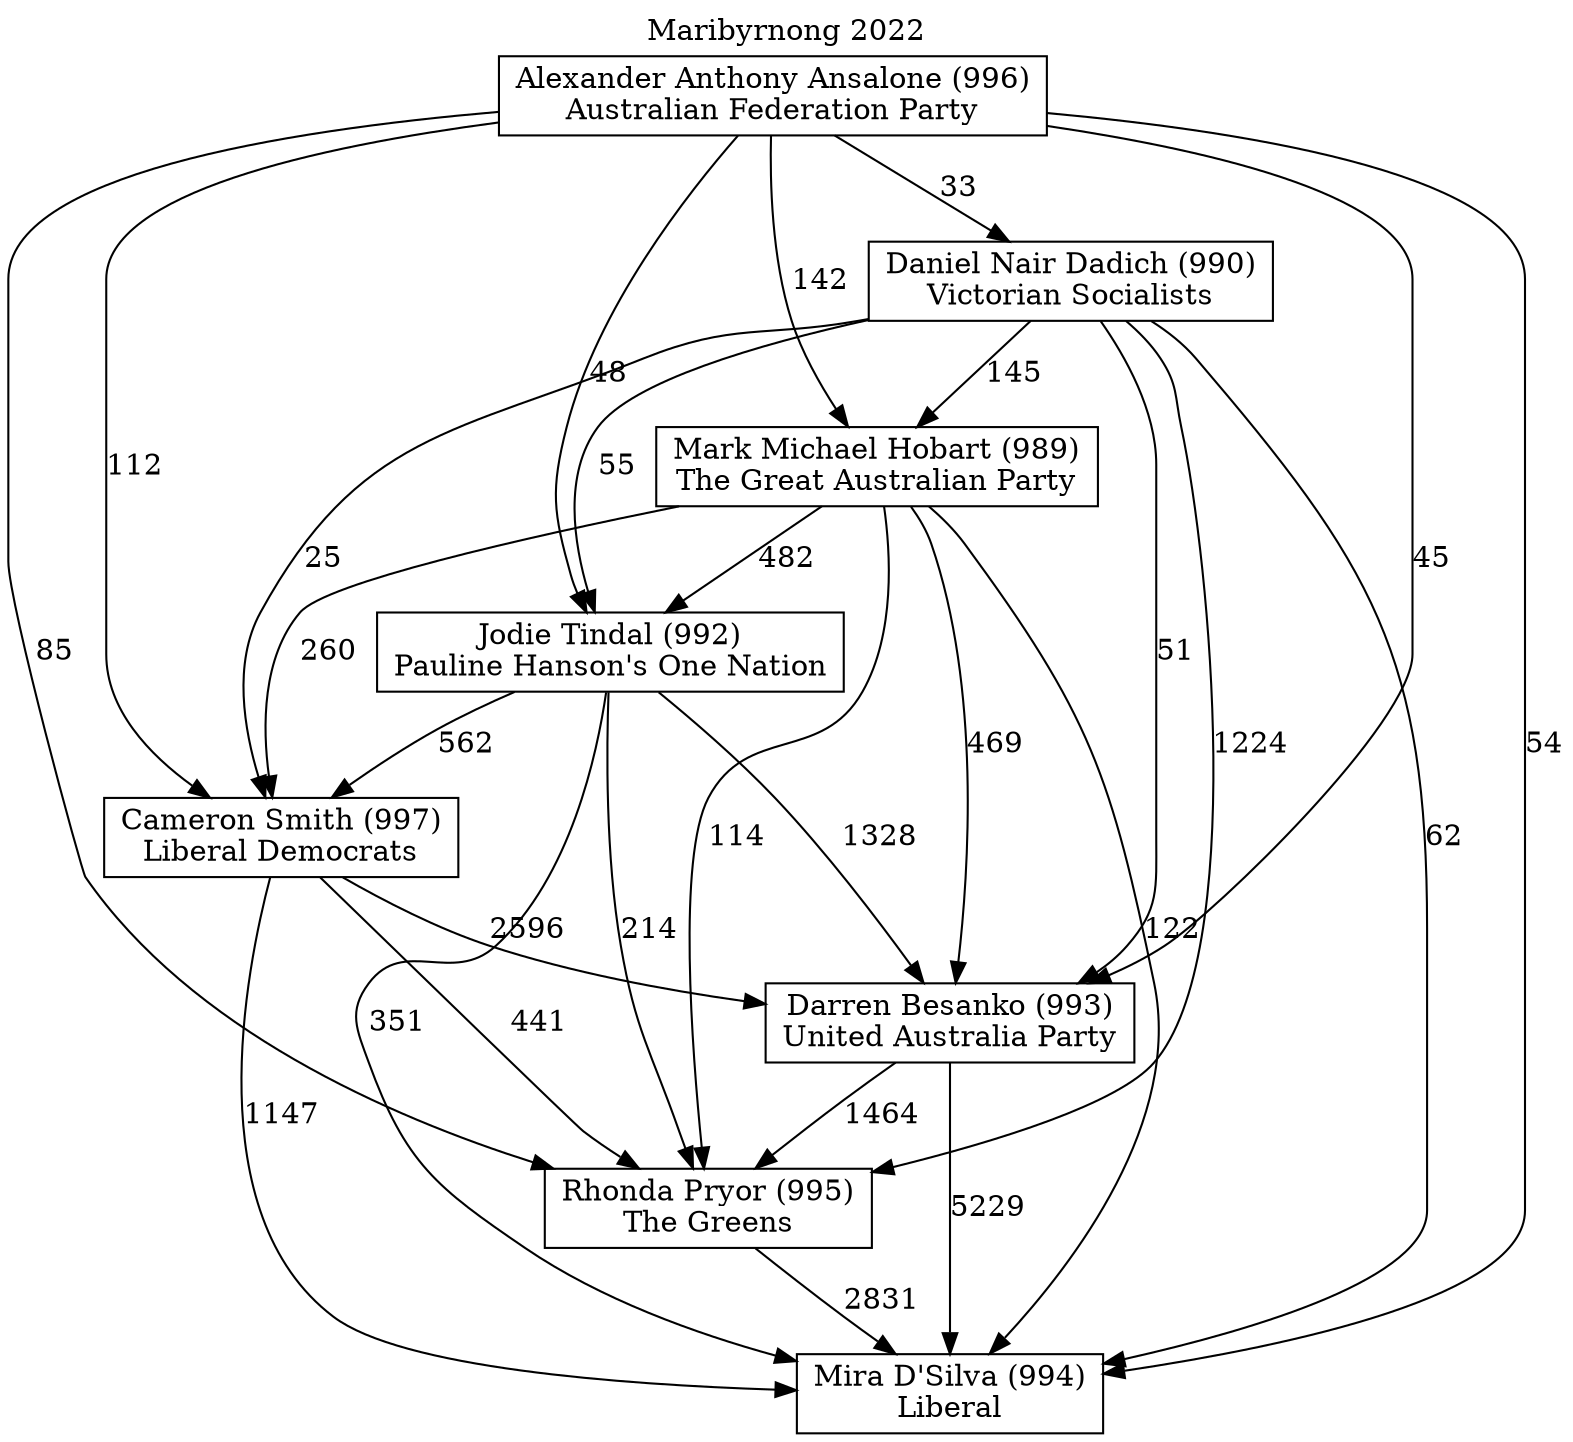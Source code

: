 // House preference flow
digraph "Mira D'Silva (994)_Maribyrnong_2022" {
	graph [label="Maribyrnong 2022" labelloc=t mclimit=10]
	node [shape=box]
	"Mira D'Silva (994)" [label="Mira D'Silva (994)
Liberal"]
	"Rhonda Pryor (995)" [label="Rhonda Pryor (995)
The Greens"]
	"Darren Besanko (993)" [label="Darren Besanko (993)
United Australia Party"]
	"Cameron Smith (997)" [label="Cameron Smith (997)
Liberal Democrats"]
	"Jodie Tindal (992)" [label="Jodie Tindal (992)
Pauline Hanson's One Nation"]
	"Mark Michael Hobart (989)" [label="Mark Michael Hobart (989)
The Great Australian Party"]
	"Daniel Nair Dadich (990)" [label="Daniel Nair Dadich (990)
Victorian Socialists"]
	"Alexander Anthony Ansalone (996)" [label="Alexander Anthony Ansalone (996)
Australian Federation Party"]
	"Rhonda Pryor (995)" -> "Mira D'Silva (994)" [label=2831]
	"Darren Besanko (993)" -> "Rhonda Pryor (995)" [label=1464]
	"Cameron Smith (997)" -> "Darren Besanko (993)" [label=2596]
	"Jodie Tindal (992)" -> "Cameron Smith (997)" [label=562]
	"Mark Michael Hobart (989)" -> "Jodie Tindal (992)" [label=482]
	"Daniel Nair Dadich (990)" -> "Mark Michael Hobart (989)" [label=145]
	"Alexander Anthony Ansalone (996)" -> "Daniel Nair Dadich (990)" [label=33]
	"Darren Besanko (993)" -> "Mira D'Silva (994)" [label=5229]
	"Cameron Smith (997)" -> "Mira D'Silva (994)" [label=1147]
	"Jodie Tindal (992)" -> "Mira D'Silva (994)" [label=351]
	"Mark Michael Hobart (989)" -> "Mira D'Silva (994)" [label=122]
	"Daniel Nair Dadich (990)" -> "Mira D'Silva (994)" [label=62]
	"Alexander Anthony Ansalone (996)" -> "Mira D'Silva (994)" [label=54]
	"Alexander Anthony Ansalone (996)" -> "Mark Michael Hobart (989)" [label=142]
	"Daniel Nair Dadich (990)" -> "Jodie Tindal (992)" [label=55]
	"Alexander Anthony Ansalone (996)" -> "Jodie Tindal (992)" [label=48]
	"Mark Michael Hobart (989)" -> "Cameron Smith (997)" [label=260]
	"Daniel Nair Dadich (990)" -> "Cameron Smith (997)" [label=25]
	"Alexander Anthony Ansalone (996)" -> "Cameron Smith (997)" [label=112]
	"Jodie Tindal (992)" -> "Darren Besanko (993)" [label=1328]
	"Mark Michael Hobart (989)" -> "Darren Besanko (993)" [label=469]
	"Daniel Nair Dadich (990)" -> "Darren Besanko (993)" [label=51]
	"Alexander Anthony Ansalone (996)" -> "Darren Besanko (993)" [label=45]
	"Cameron Smith (997)" -> "Rhonda Pryor (995)" [label=441]
	"Jodie Tindal (992)" -> "Rhonda Pryor (995)" [label=214]
	"Mark Michael Hobart (989)" -> "Rhonda Pryor (995)" [label=114]
	"Daniel Nair Dadich (990)" -> "Rhonda Pryor (995)" [label=1224]
	"Alexander Anthony Ansalone (996)" -> "Rhonda Pryor (995)" [label=85]
}
